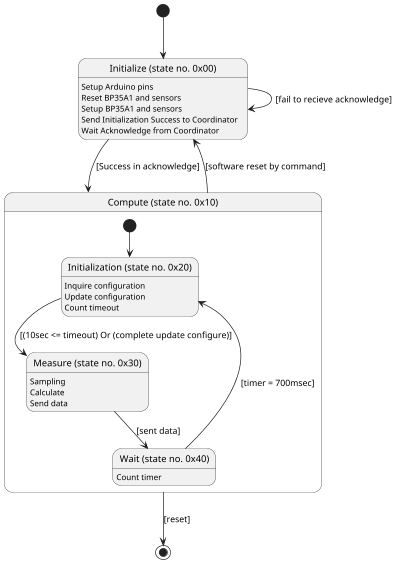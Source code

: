 @startuml

scale 400*800

[*] --> Initialize
state "Initialize (state no. 0x00)" as Initialize 
Initialize --> Compute : [Success in acknowledge]
Initialize --> Initialize : [fail to recieve acknowledge]

Initialize : Setup Arduino pins
Initialize : Reset BP35A1 and sensors
Initialize : Setup BP35A1 and sensors
Initialize : Send Initialization Success to Coordinator
Initialize : Wait Acknowledge from Coordinator

state "Compute (state no. 0x10)" as Compute {
    [*] --> Compute_Initialization
    state "Initialization (state no. 0x20)" as Compute_Initialization
    Compute_Initialization : Inquire configuration
    Compute_Initialization : Update configuration
    Compute_Initialization : Count timeout
    Compute_Initialization --> Compute_Measure : [(10sec <= timeout) Or (complete update configure)]
    Compute --> Initialize : [software reset by command]
    state "Measure (state no. 0x30)" as Compute_Measure
    Compute_Measure --> Compute_Wait : [sent data]
    Compute_Measure : Sampling
    Compute_Measure : Calculate
    Compute_Measure : Send data
    state "Wait (state no. 0x40)" as Compute_Wait
    Compute_Wait : Count timer
    Compute_Wait --> Compute_Initialization : [timer = 700msec]
}

Compute -down-> [*] : [reset]


@enduml